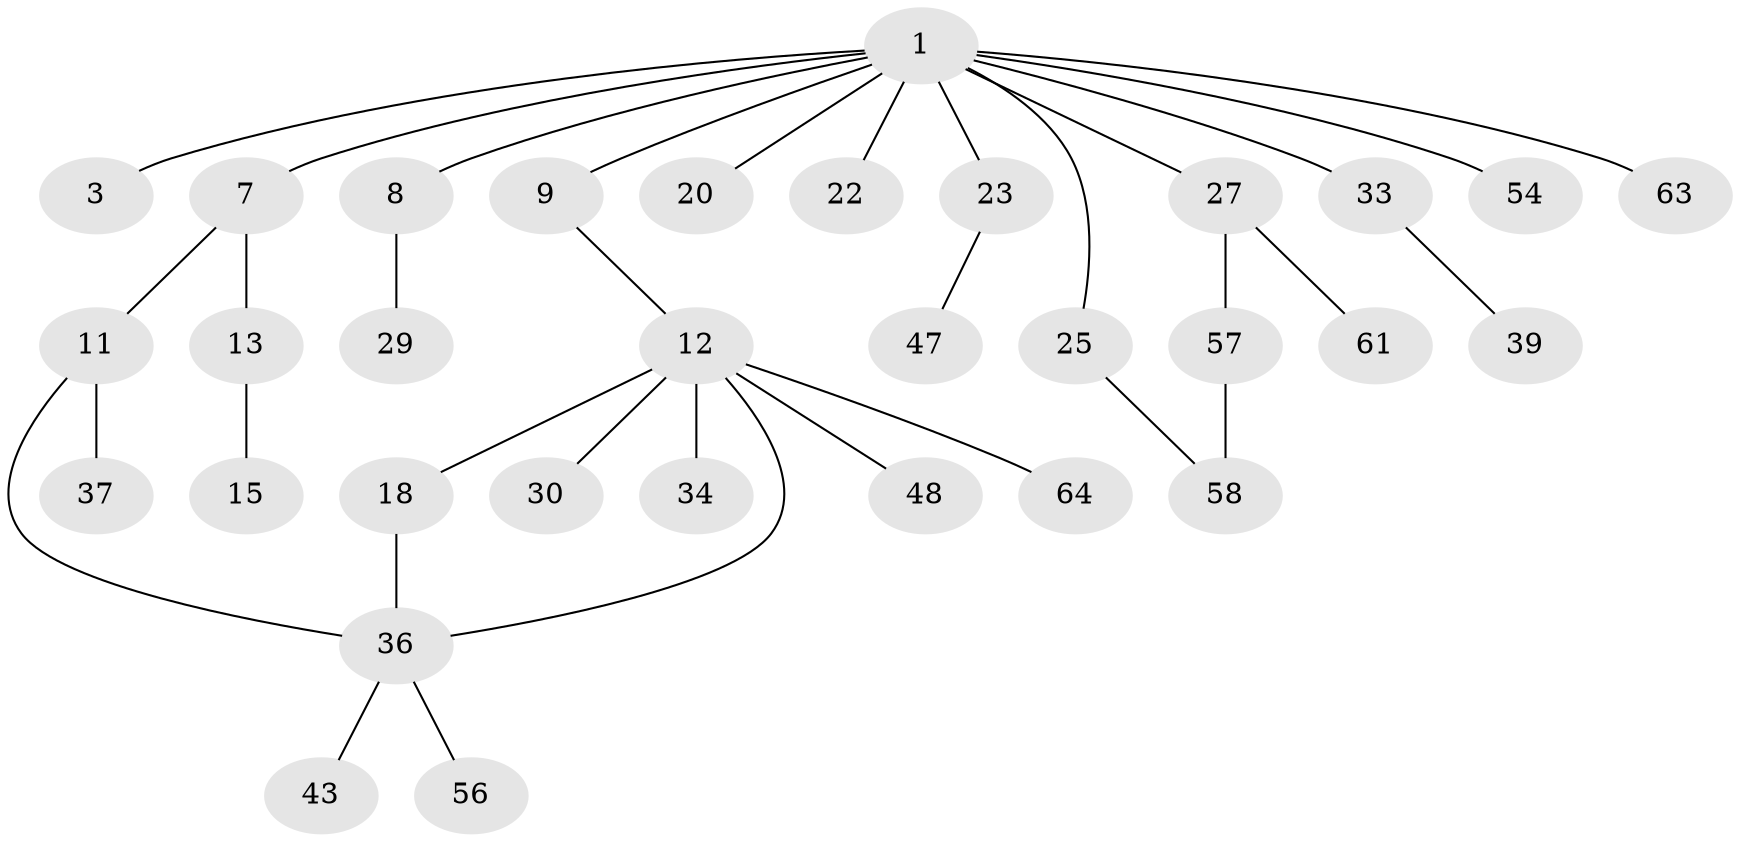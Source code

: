// original degree distribution, {6: 0.03076923076923077, 3: 0.12307692307692308, 5: 0.06153846153846154, 2: 0.36923076923076925, 1: 0.4, 4: 0.015384615384615385}
// Generated by graph-tools (version 1.1) at 2025/16/03/04/25 18:16:52]
// undirected, 32 vertices, 34 edges
graph export_dot {
graph [start="1"]
  node [color=gray90,style=filled];
  1 [super="+2+5+4+10+46"];
  3 [super="+35+32+49+14"];
  7;
  8;
  9;
  11;
  12 [super="+31+26+51"];
  13;
  15;
  18;
  20 [super="+41"];
  22;
  23 [super="+24"];
  25 [super="+55"];
  27 [super="+28"];
  29;
  30;
  33;
  34 [super="+50+44"];
  36 [super="+53+40+42+38"];
  37;
  39 [super="+45"];
  43;
  47;
  48;
  54;
  56;
  57;
  58;
  61;
  63;
  64;
  1 -- 3;
  1 -- 8;
  1 -- 20;
  1 -- 23;
  1 -- 33;
  1 -- 7;
  1 -- 9;
  1 -- 22;
  1 -- 54;
  1 -- 25;
  1 -- 27;
  1 -- 63;
  7 -- 11;
  7 -- 13;
  8 -- 29;
  9 -- 12;
  11 -- 36;
  11 -- 37;
  12 -- 18;
  12 -- 30;
  12 -- 34;
  12 -- 36;
  12 -- 48;
  12 -- 64;
  13 -- 15;
  18 -- 36;
  23 -- 47;
  25 -- 58;
  27 -- 57;
  27 -- 61;
  33 -- 39;
  36 -- 56;
  36 -- 43;
  57 -- 58;
}
